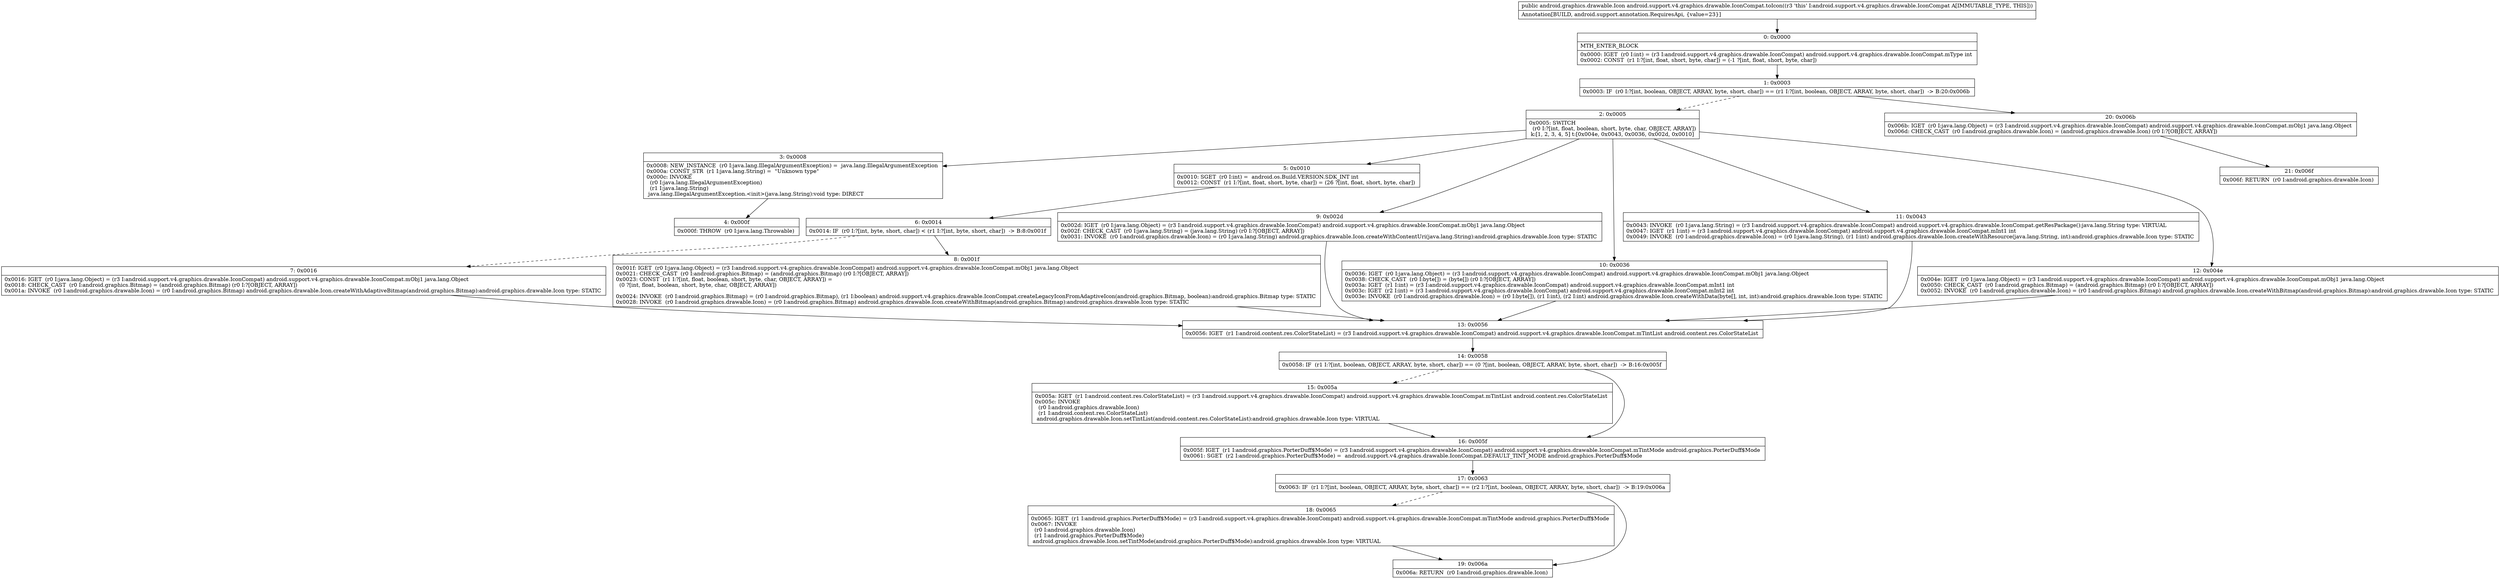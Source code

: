 digraph "CFG forandroid.support.v4.graphics.drawable.IconCompat.toIcon()Landroid\/graphics\/drawable\/Icon;" {
Node_0 [shape=record,label="{0\:\ 0x0000|MTH_ENTER_BLOCK\l|0x0000: IGET  (r0 I:int) = (r3 I:android.support.v4.graphics.drawable.IconCompat) android.support.v4.graphics.drawable.IconCompat.mType int \l0x0002: CONST  (r1 I:?[int, float, short, byte, char]) = (\-1 ?[int, float, short, byte, char]) \l}"];
Node_1 [shape=record,label="{1\:\ 0x0003|0x0003: IF  (r0 I:?[int, boolean, OBJECT, ARRAY, byte, short, char]) == (r1 I:?[int, boolean, OBJECT, ARRAY, byte, short, char])  \-\> B:20:0x006b \l}"];
Node_2 [shape=record,label="{2\:\ 0x0005|0x0005: SWITCH  \l  (r0 I:?[int, float, boolean, short, byte, char, OBJECT, ARRAY])\l k:[1, 2, 3, 4, 5] t:[0x004e, 0x0043, 0x0036, 0x002d, 0x0010] \l}"];
Node_3 [shape=record,label="{3\:\ 0x0008|0x0008: NEW_INSTANCE  (r0 I:java.lang.IllegalArgumentException) =  java.lang.IllegalArgumentException \l0x000a: CONST_STR  (r1 I:java.lang.String) =  \"Unknown type\" \l0x000c: INVOKE  \l  (r0 I:java.lang.IllegalArgumentException)\l  (r1 I:java.lang.String)\l java.lang.IllegalArgumentException.\<init\>(java.lang.String):void type: DIRECT \l}"];
Node_4 [shape=record,label="{4\:\ 0x000f|0x000f: THROW  (r0 I:java.lang.Throwable) \l}"];
Node_5 [shape=record,label="{5\:\ 0x0010|0x0010: SGET  (r0 I:int) =  android.os.Build.VERSION.SDK_INT int \l0x0012: CONST  (r1 I:?[int, float, short, byte, char]) = (26 ?[int, float, short, byte, char]) \l}"];
Node_6 [shape=record,label="{6\:\ 0x0014|0x0014: IF  (r0 I:?[int, byte, short, char]) \< (r1 I:?[int, byte, short, char])  \-\> B:8:0x001f \l}"];
Node_7 [shape=record,label="{7\:\ 0x0016|0x0016: IGET  (r0 I:java.lang.Object) = (r3 I:android.support.v4.graphics.drawable.IconCompat) android.support.v4.graphics.drawable.IconCompat.mObj1 java.lang.Object \l0x0018: CHECK_CAST  (r0 I:android.graphics.Bitmap) = (android.graphics.Bitmap) (r0 I:?[OBJECT, ARRAY]) \l0x001a: INVOKE  (r0 I:android.graphics.drawable.Icon) = (r0 I:android.graphics.Bitmap) android.graphics.drawable.Icon.createWithAdaptiveBitmap(android.graphics.Bitmap):android.graphics.drawable.Icon type: STATIC \l}"];
Node_8 [shape=record,label="{8\:\ 0x001f|0x001f: IGET  (r0 I:java.lang.Object) = (r3 I:android.support.v4.graphics.drawable.IconCompat) android.support.v4.graphics.drawable.IconCompat.mObj1 java.lang.Object \l0x0021: CHECK_CAST  (r0 I:android.graphics.Bitmap) = (android.graphics.Bitmap) (r0 I:?[OBJECT, ARRAY]) \l0x0023: CONST  (r1 I:?[int, float, boolean, short, byte, char, OBJECT, ARRAY]) = \l  (0 ?[int, float, boolean, short, byte, char, OBJECT, ARRAY])\l \l0x0024: INVOKE  (r0 I:android.graphics.Bitmap) = (r0 I:android.graphics.Bitmap), (r1 I:boolean) android.support.v4.graphics.drawable.IconCompat.createLegacyIconFromAdaptiveIcon(android.graphics.Bitmap, boolean):android.graphics.Bitmap type: STATIC \l0x0028: INVOKE  (r0 I:android.graphics.drawable.Icon) = (r0 I:android.graphics.Bitmap) android.graphics.drawable.Icon.createWithBitmap(android.graphics.Bitmap):android.graphics.drawable.Icon type: STATIC \l}"];
Node_9 [shape=record,label="{9\:\ 0x002d|0x002d: IGET  (r0 I:java.lang.Object) = (r3 I:android.support.v4.graphics.drawable.IconCompat) android.support.v4.graphics.drawable.IconCompat.mObj1 java.lang.Object \l0x002f: CHECK_CAST  (r0 I:java.lang.String) = (java.lang.String) (r0 I:?[OBJECT, ARRAY]) \l0x0031: INVOKE  (r0 I:android.graphics.drawable.Icon) = (r0 I:java.lang.String) android.graphics.drawable.Icon.createWithContentUri(java.lang.String):android.graphics.drawable.Icon type: STATIC \l}"];
Node_10 [shape=record,label="{10\:\ 0x0036|0x0036: IGET  (r0 I:java.lang.Object) = (r3 I:android.support.v4.graphics.drawable.IconCompat) android.support.v4.graphics.drawable.IconCompat.mObj1 java.lang.Object \l0x0038: CHECK_CAST  (r0 I:byte[]) = (byte[]) (r0 I:?[OBJECT, ARRAY]) \l0x003a: IGET  (r1 I:int) = (r3 I:android.support.v4.graphics.drawable.IconCompat) android.support.v4.graphics.drawable.IconCompat.mInt1 int \l0x003c: IGET  (r2 I:int) = (r3 I:android.support.v4.graphics.drawable.IconCompat) android.support.v4.graphics.drawable.IconCompat.mInt2 int \l0x003e: INVOKE  (r0 I:android.graphics.drawable.Icon) = (r0 I:byte[]), (r1 I:int), (r2 I:int) android.graphics.drawable.Icon.createWithData(byte[], int, int):android.graphics.drawable.Icon type: STATIC \l}"];
Node_11 [shape=record,label="{11\:\ 0x0043|0x0043: INVOKE  (r0 I:java.lang.String) = (r3 I:android.support.v4.graphics.drawable.IconCompat) android.support.v4.graphics.drawable.IconCompat.getResPackage():java.lang.String type: VIRTUAL \l0x0047: IGET  (r1 I:int) = (r3 I:android.support.v4.graphics.drawable.IconCompat) android.support.v4.graphics.drawable.IconCompat.mInt1 int \l0x0049: INVOKE  (r0 I:android.graphics.drawable.Icon) = (r0 I:java.lang.String), (r1 I:int) android.graphics.drawable.Icon.createWithResource(java.lang.String, int):android.graphics.drawable.Icon type: STATIC \l}"];
Node_12 [shape=record,label="{12\:\ 0x004e|0x004e: IGET  (r0 I:java.lang.Object) = (r3 I:android.support.v4.graphics.drawable.IconCompat) android.support.v4.graphics.drawable.IconCompat.mObj1 java.lang.Object \l0x0050: CHECK_CAST  (r0 I:android.graphics.Bitmap) = (android.graphics.Bitmap) (r0 I:?[OBJECT, ARRAY]) \l0x0052: INVOKE  (r0 I:android.graphics.drawable.Icon) = (r0 I:android.graphics.Bitmap) android.graphics.drawable.Icon.createWithBitmap(android.graphics.Bitmap):android.graphics.drawable.Icon type: STATIC \l}"];
Node_13 [shape=record,label="{13\:\ 0x0056|0x0056: IGET  (r1 I:android.content.res.ColorStateList) = (r3 I:android.support.v4.graphics.drawable.IconCompat) android.support.v4.graphics.drawable.IconCompat.mTintList android.content.res.ColorStateList \l}"];
Node_14 [shape=record,label="{14\:\ 0x0058|0x0058: IF  (r1 I:?[int, boolean, OBJECT, ARRAY, byte, short, char]) == (0 ?[int, boolean, OBJECT, ARRAY, byte, short, char])  \-\> B:16:0x005f \l}"];
Node_15 [shape=record,label="{15\:\ 0x005a|0x005a: IGET  (r1 I:android.content.res.ColorStateList) = (r3 I:android.support.v4.graphics.drawable.IconCompat) android.support.v4.graphics.drawable.IconCompat.mTintList android.content.res.ColorStateList \l0x005c: INVOKE  \l  (r0 I:android.graphics.drawable.Icon)\l  (r1 I:android.content.res.ColorStateList)\l android.graphics.drawable.Icon.setTintList(android.content.res.ColorStateList):android.graphics.drawable.Icon type: VIRTUAL \l}"];
Node_16 [shape=record,label="{16\:\ 0x005f|0x005f: IGET  (r1 I:android.graphics.PorterDuff$Mode) = (r3 I:android.support.v4.graphics.drawable.IconCompat) android.support.v4.graphics.drawable.IconCompat.mTintMode android.graphics.PorterDuff$Mode \l0x0061: SGET  (r2 I:android.graphics.PorterDuff$Mode) =  android.support.v4.graphics.drawable.IconCompat.DEFAULT_TINT_MODE android.graphics.PorterDuff$Mode \l}"];
Node_17 [shape=record,label="{17\:\ 0x0063|0x0063: IF  (r1 I:?[int, boolean, OBJECT, ARRAY, byte, short, char]) == (r2 I:?[int, boolean, OBJECT, ARRAY, byte, short, char])  \-\> B:19:0x006a \l}"];
Node_18 [shape=record,label="{18\:\ 0x0065|0x0065: IGET  (r1 I:android.graphics.PorterDuff$Mode) = (r3 I:android.support.v4.graphics.drawable.IconCompat) android.support.v4.graphics.drawable.IconCompat.mTintMode android.graphics.PorterDuff$Mode \l0x0067: INVOKE  \l  (r0 I:android.graphics.drawable.Icon)\l  (r1 I:android.graphics.PorterDuff$Mode)\l android.graphics.drawable.Icon.setTintMode(android.graphics.PorterDuff$Mode):android.graphics.drawable.Icon type: VIRTUAL \l}"];
Node_19 [shape=record,label="{19\:\ 0x006a|0x006a: RETURN  (r0 I:android.graphics.drawable.Icon) \l}"];
Node_20 [shape=record,label="{20\:\ 0x006b|0x006b: IGET  (r0 I:java.lang.Object) = (r3 I:android.support.v4.graphics.drawable.IconCompat) android.support.v4.graphics.drawable.IconCompat.mObj1 java.lang.Object \l0x006d: CHECK_CAST  (r0 I:android.graphics.drawable.Icon) = (android.graphics.drawable.Icon) (r0 I:?[OBJECT, ARRAY]) \l}"];
Node_21 [shape=record,label="{21\:\ 0x006f|0x006f: RETURN  (r0 I:android.graphics.drawable.Icon) \l}"];
MethodNode[shape=record,label="{public android.graphics.drawable.Icon android.support.v4.graphics.drawable.IconCompat.toIcon((r3 'this' I:android.support.v4.graphics.drawable.IconCompat A[IMMUTABLE_TYPE, THIS]))  | Annotation[BUILD, android.support.annotation.RequiresApi, \{value=23\}]\l}"];
MethodNode -> Node_0;
Node_0 -> Node_1;
Node_1 -> Node_2[style=dashed];
Node_1 -> Node_20;
Node_2 -> Node_3;
Node_2 -> Node_5;
Node_2 -> Node_9;
Node_2 -> Node_10;
Node_2 -> Node_11;
Node_2 -> Node_12;
Node_3 -> Node_4;
Node_5 -> Node_6;
Node_6 -> Node_7[style=dashed];
Node_6 -> Node_8;
Node_7 -> Node_13;
Node_8 -> Node_13;
Node_9 -> Node_13;
Node_10 -> Node_13;
Node_11 -> Node_13;
Node_12 -> Node_13;
Node_13 -> Node_14;
Node_14 -> Node_15[style=dashed];
Node_14 -> Node_16;
Node_15 -> Node_16;
Node_16 -> Node_17;
Node_17 -> Node_18[style=dashed];
Node_17 -> Node_19;
Node_18 -> Node_19;
Node_20 -> Node_21;
}


